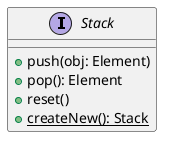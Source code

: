 @startuml

interface Stack {
  + push(obj: Element)
  + pop(): Element
  + reset()
  {static} + createNew(): Stack
}

@enduml